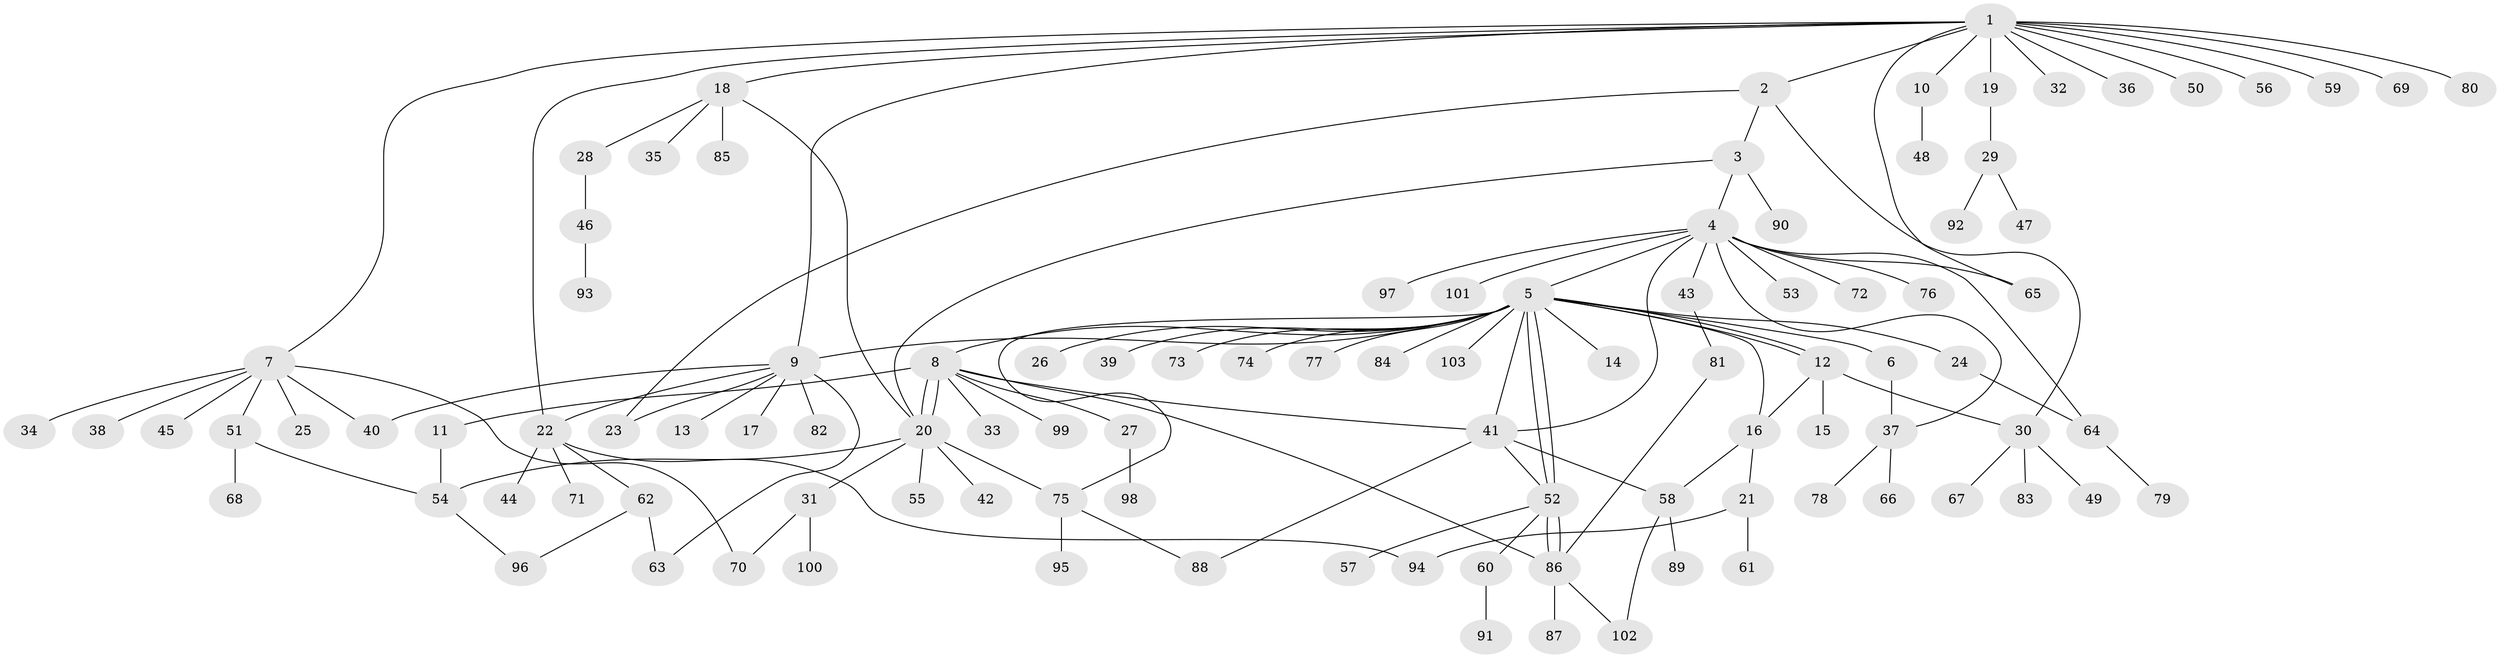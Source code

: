 // Generated by graph-tools (version 1.1) at 2025/49/03/09/25 03:49:46]
// undirected, 103 vertices, 132 edges
graph export_dot {
graph [start="1"]
  node [color=gray90,style=filled];
  1;
  2;
  3;
  4;
  5;
  6;
  7;
  8;
  9;
  10;
  11;
  12;
  13;
  14;
  15;
  16;
  17;
  18;
  19;
  20;
  21;
  22;
  23;
  24;
  25;
  26;
  27;
  28;
  29;
  30;
  31;
  32;
  33;
  34;
  35;
  36;
  37;
  38;
  39;
  40;
  41;
  42;
  43;
  44;
  45;
  46;
  47;
  48;
  49;
  50;
  51;
  52;
  53;
  54;
  55;
  56;
  57;
  58;
  59;
  60;
  61;
  62;
  63;
  64;
  65;
  66;
  67;
  68;
  69;
  70;
  71;
  72;
  73;
  74;
  75;
  76;
  77;
  78;
  79;
  80;
  81;
  82;
  83;
  84;
  85;
  86;
  87;
  88;
  89;
  90;
  91;
  92;
  93;
  94;
  95;
  96;
  97;
  98;
  99;
  100;
  101;
  102;
  103;
  1 -- 2;
  1 -- 7;
  1 -- 9;
  1 -- 10;
  1 -- 18;
  1 -- 19;
  1 -- 22;
  1 -- 32;
  1 -- 36;
  1 -- 50;
  1 -- 56;
  1 -- 59;
  1 -- 65;
  1 -- 69;
  1 -- 80;
  2 -- 3;
  2 -- 23;
  2 -- 30;
  3 -- 4;
  3 -- 20;
  3 -- 90;
  4 -- 5;
  4 -- 37;
  4 -- 41;
  4 -- 43;
  4 -- 53;
  4 -- 64;
  4 -- 65;
  4 -- 72;
  4 -- 76;
  4 -- 97;
  4 -- 101;
  5 -- 6;
  5 -- 8;
  5 -- 9;
  5 -- 12;
  5 -- 12;
  5 -- 14;
  5 -- 16;
  5 -- 24;
  5 -- 26;
  5 -- 39;
  5 -- 41;
  5 -- 52;
  5 -- 52;
  5 -- 73;
  5 -- 74;
  5 -- 75;
  5 -- 77;
  5 -- 84;
  5 -- 103;
  6 -- 37;
  7 -- 25;
  7 -- 34;
  7 -- 38;
  7 -- 40;
  7 -- 45;
  7 -- 51;
  7 -- 70;
  8 -- 11;
  8 -- 20;
  8 -- 20;
  8 -- 27;
  8 -- 33;
  8 -- 41;
  8 -- 86;
  8 -- 99;
  9 -- 13;
  9 -- 17;
  9 -- 22;
  9 -- 23;
  9 -- 40;
  9 -- 63;
  9 -- 82;
  10 -- 48;
  11 -- 54;
  12 -- 15;
  12 -- 16;
  12 -- 30;
  16 -- 21;
  16 -- 58;
  18 -- 20;
  18 -- 28;
  18 -- 35;
  18 -- 85;
  19 -- 29;
  20 -- 31;
  20 -- 42;
  20 -- 54;
  20 -- 55;
  20 -- 75;
  21 -- 61;
  21 -- 94;
  22 -- 44;
  22 -- 62;
  22 -- 71;
  22 -- 94;
  24 -- 64;
  27 -- 98;
  28 -- 46;
  29 -- 47;
  29 -- 92;
  30 -- 49;
  30 -- 67;
  30 -- 83;
  31 -- 70;
  31 -- 100;
  37 -- 66;
  37 -- 78;
  41 -- 52;
  41 -- 58;
  41 -- 88;
  43 -- 81;
  46 -- 93;
  51 -- 54;
  51 -- 68;
  52 -- 57;
  52 -- 60;
  52 -- 86;
  52 -- 86;
  54 -- 96;
  58 -- 89;
  58 -- 102;
  60 -- 91;
  62 -- 63;
  62 -- 96;
  64 -- 79;
  75 -- 88;
  75 -- 95;
  81 -- 86;
  86 -- 87;
  86 -- 102;
}
